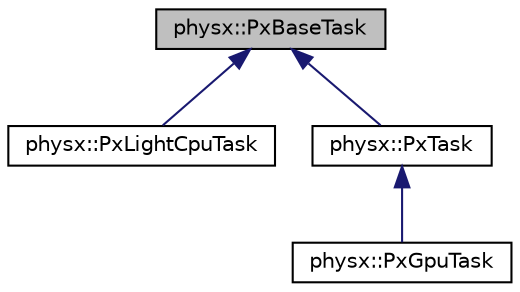 digraph "physx::PxBaseTask"
{
  edge [fontname="Helvetica",fontsize="10",labelfontname="Helvetica",labelfontsize="10"];
  node [fontname="Helvetica",fontsize="10",shape=record];
  Node0 [label="physx::PxBaseTask",height=0.2,width=0.4,color="black", fillcolor="grey75", style="filled", fontcolor="black"];
  Node0 -> Node1 [dir="back",color="midnightblue",fontsize="10",style="solid",fontname="Helvetica"];
  Node1 [label="physx::PxLightCpuTask",height=0.2,width=0.4,color="black", fillcolor="white", style="filled",URL="$classphysx_1_1PxLightCpuTask.html",tooltip="A PxBaseTask implementation with immediate execution and simple dependencies. "];
  Node0 -> Node2 [dir="back",color="midnightblue",fontsize="10",style="solid",fontname="Helvetica"];
  Node2 [label="physx::PxTask",height=0.2,width=0.4,color="black", fillcolor="white", style="filled",URL="$classphysx_1_1PxTask.html",tooltip="A PxBaseTask implementation with deferred execution and full dependencies. "];
  Node2 -> Node3 [dir="back",color="midnightblue",fontsize="10",style="solid",fontname="Helvetica"];
  Node3 [label="physx::PxGpuTask",height=0.2,width=0.4,color="black", fillcolor="white", style="filled",URL="$classphysx_1_1PxGpuTask.html",tooltip="PxTask implementation for launching CUDA work. "];
}
